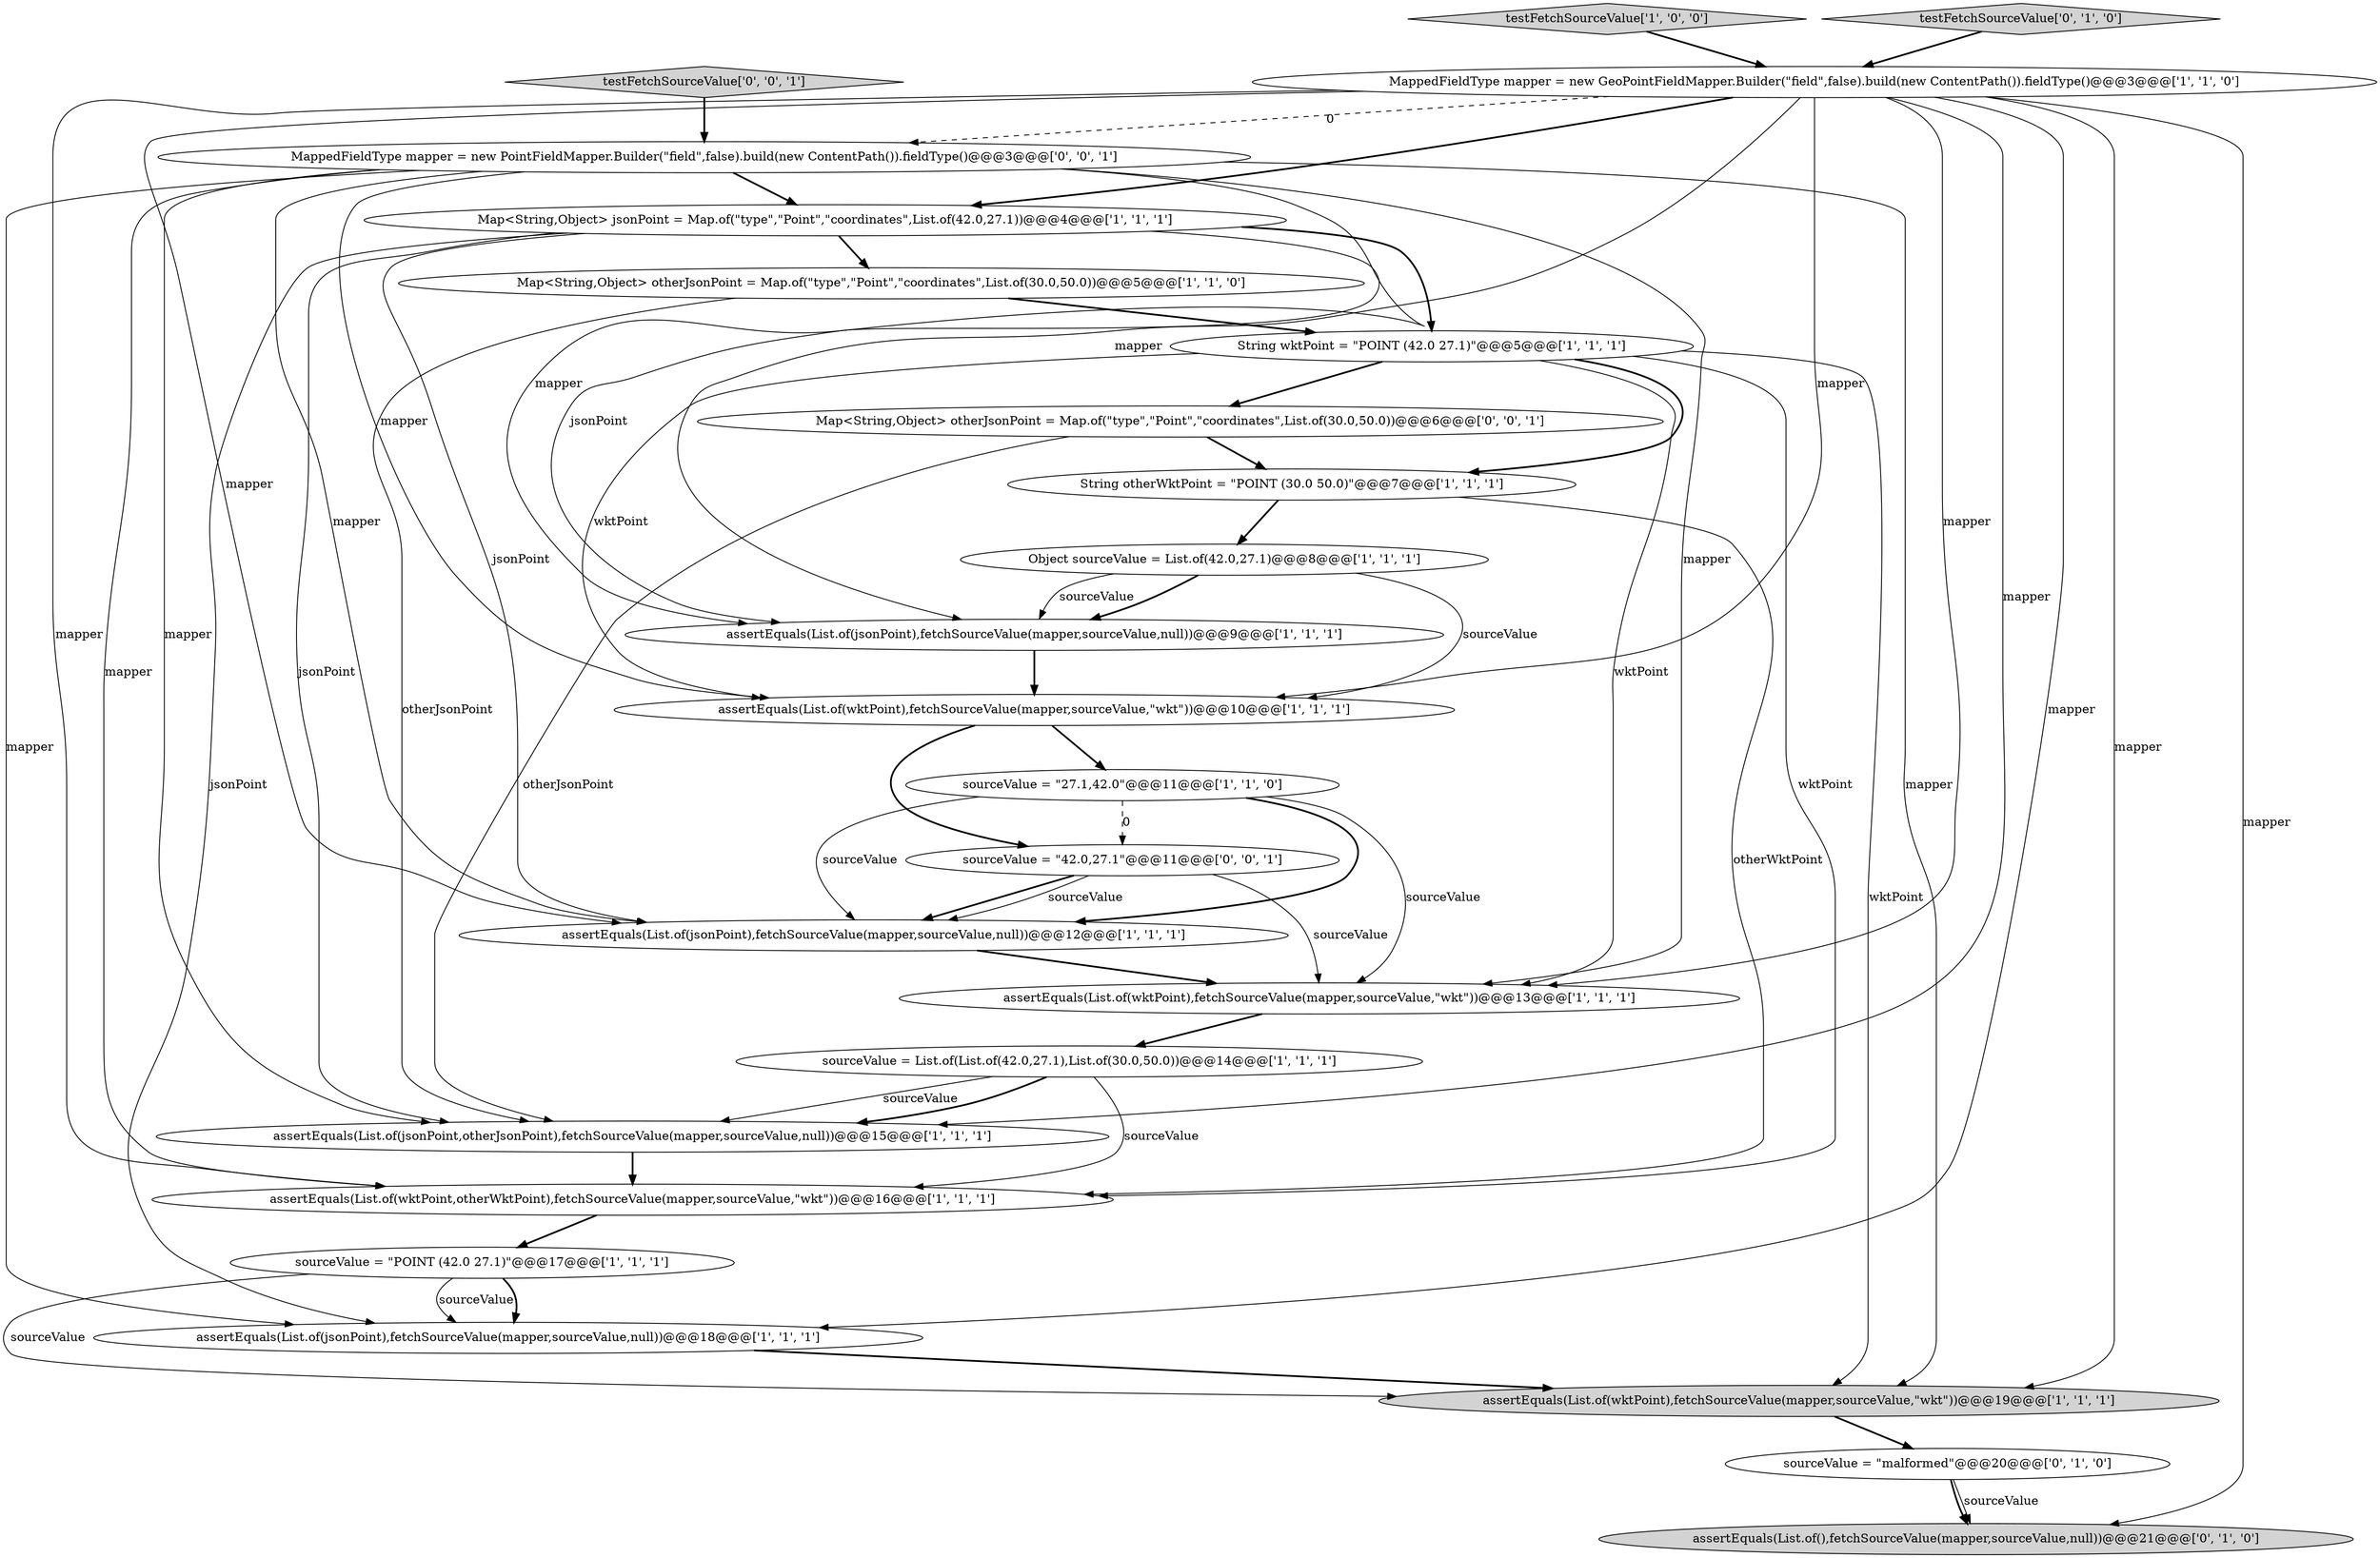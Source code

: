 digraph {
4 [style = filled, label = "testFetchSourceValue['1', '0', '0']", fillcolor = lightgray, shape = diamond image = "AAA0AAABBB1BBB"];
23 [style = filled, label = "Map<String,Object> otherJsonPoint = Map.of(\"type\",\"Point\",\"coordinates\",List.of(30.0,50.0))@@@6@@@['0', '0', '1']", fillcolor = white, shape = ellipse image = "AAA0AAABBB3BBB"];
10 [style = filled, label = "assertEquals(List.of(wktPoint),fetchSourceValue(mapper,sourceValue,\"wkt\"))@@@10@@@['1', '1', '1']", fillcolor = white, shape = ellipse image = "AAA0AAABBB1BBB"];
7 [style = filled, label = "String wktPoint = \"POINT (42.0 27.1)\"@@@5@@@['1', '1', '1']", fillcolor = white, shape = ellipse image = "AAA0AAABBB1BBB"];
1 [style = filled, label = "sourceValue = List.of(List.of(42.0,27.1),List.of(30.0,50.0))@@@14@@@['1', '1', '1']", fillcolor = white, shape = ellipse image = "AAA0AAABBB1BBB"];
16 [style = filled, label = "Map<String,Object> otherJsonPoint = Map.of(\"type\",\"Point\",\"coordinates\",List.of(30.0,50.0))@@@5@@@['1', '1', '0']", fillcolor = white, shape = ellipse image = "AAA0AAABBB1BBB"];
22 [style = filled, label = "testFetchSourceValue['0', '0', '1']", fillcolor = lightgray, shape = diamond image = "AAA0AAABBB3BBB"];
3 [style = filled, label = "String otherWktPoint = \"POINT (30.0 50.0)\"@@@7@@@['1', '1', '1']", fillcolor = white, shape = ellipse image = "AAA0AAABBB1BBB"];
21 [style = filled, label = "MappedFieldType mapper = new PointFieldMapper.Builder(\"field\",false).build(new ContentPath()).fieldType()@@@3@@@['0', '0', '1']", fillcolor = white, shape = ellipse image = "AAA0AAABBB3BBB"];
8 [style = filled, label = "assertEquals(List.of(wktPoint),fetchSourceValue(mapper,sourceValue,\"wkt\"))@@@13@@@['1', '1', '1']", fillcolor = white, shape = ellipse image = "AAA0AAABBB1BBB"];
12 [style = filled, label = "MappedFieldType mapper = new GeoPointFieldMapper.Builder(\"field\",false).build(new ContentPath()).fieldType()@@@3@@@['1', '1', '0']", fillcolor = white, shape = ellipse image = "AAA0AAABBB1BBB"];
15 [style = filled, label = "assertEquals(List.of(jsonPoint),fetchSourceValue(mapper,sourceValue,null))@@@9@@@['1', '1', '1']", fillcolor = white, shape = ellipse image = "AAA0AAABBB1BBB"];
18 [style = filled, label = "testFetchSourceValue['0', '1', '0']", fillcolor = lightgray, shape = diamond image = "AAA0AAABBB2BBB"];
0 [style = filled, label = "sourceValue = \"27.1,42.0\"@@@11@@@['1', '1', '0']", fillcolor = white, shape = ellipse image = "AAA0AAABBB1BBB"];
2 [style = filled, label = "assertEquals(List.of(wktPoint,otherWktPoint),fetchSourceValue(mapper,sourceValue,\"wkt\"))@@@16@@@['1', '1', '1']", fillcolor = white, shape = ellipse image = "AAA0AAABBB1BBB"];
14 [style = filled, label = "assertEquals(List.of(wktPoint),fetchSourceValue(mapper,sourceValue,\"wkt\"))@@@19@@@['1', '1', '1']", fillcolor = lightgray, shape = ellipse image = "AAA0AAABBB1BBB"];
24 [style = filled, label = "sourceValue = \"42.0,27.1\"@@@11@@@['0', '0', '1']", fillcolor = white, shape = ellipse image = "AAA0AAABBB3BBB"];
11 [style = filled, label = "Object sourceValue = List.of(42.0,27.1)@@@8@@@['1', '1', '1']", fillcolor = white, shape = ellipse image = "AAA0AAABBB1BBB"];
17 [style = filled, label = "assertEquals(List.of(jsonPoint,otherJsonPoint),fetchSourceValue(mapper,sourceValue,null))@@@15@@@['1', '1', '1']", fillcolor = white, shape = ellipse image = "AAA0AAABBB1BBB"];
9 [style = filled, label = "Map<String,Object> jsonPoint = Map.of(\"type\",\"Point\",\"coordinates\",List.of(42.0,27.1))@@@4@@@['1', '1', '1']", fillcolor = white, shape = ellipse image = "AAA0AAABBB1BBB"];
19 [style = filled, label = "sourceValue = \"malformed\"@@@20@@@['0', '1', '0']", fillcolor = white, shape = ellipse image = "AAA1AAABBB2BBB"];
13 [style = filled, label = "sourceValue = \"POINT (42.0 27.1)\"@@@17@@@['1', '1', '1']", fillcolor = white, shape = ellipse image = "AAA0AAABBB1BBB"];
20 [style = filled, label = "assertEquals(List.of(),fetchSourceValue(mapper,sourceValue,null))@@@21@@@['0', '1', '0']", fillcolor = lightgray, shape = ellipse image = "AAA1AAABBB2BBB"];
6 [style = filled, label = "assertEquals(List.of(jsonPoint),fetchSourceValue(mapper,sourceValue,null))@@@12@@@['1', '1', '1']", fillcolor = white, shape = ellipse image = "AAA0AAABBB1BBB"];
5 [style = filled, label = "assertEquals(List.of(jsonPoint),fetchSourceValue(mapper,sourceValue,null))@@@18@@@['1', '1', '1']", fillcolor = white, shape = ellipse image = "AAA0AAABBB1BBB"];
0->6 [style = bold, label=""];
23->3 [style = bold, label=""];
7->23 [style = bold, label=""];
5->14 [style = bold, label=""];
9->15 [style = solid, label="jsonPoint"];
21->5 [style = solid, label="mapper"];
3->11 [style = bold, label=""];
13->14 [style = solid, label="sourceValue"];
10->24 [style = bold, label=""];
13->5 [style = solid, label="sourceValue"];
1->17 [style = solid, label="sourceValue"];
21->6 [style = solid, label="mapper"];
7->8 [style = solid, label="wktPoint"];
7->14 [style = solid, label="wktPoint"];
3->2 [style = solid, label="otherWktPoint"];
2->13 [style = bold, label=""];
9->16 [style = bold, label=""];
19->20 [style = bold, label=""];
23->17 [style = solid, label="otherJsonPoint"];
24->8 [style = solid, label="sourceValue"];
9->5 [style = solid, label="jsonPoint"];
21->2 [style = solid, label="mapper"];
9->17 [style = solid, label="jsonPoint"];
16->17 [style = solid, label="otherJsonPoint"];
0->24 [style = dashed, label="0"];
11->15 [style = bold, label=""];
14->19 [style = bold, label=""];
12->17 [style = solid, label="mapper"];
12->20 [style = solid, label="mapper"];
21->15 [style = solid, label="mapper"];
21->8 [style = solid, label="mapper"];
6->8 [style = bold, label=""];
19->20 [style = solid, label="sourceValue"];
21->14 [style = solid, label="mapper"];
12->6 [style = solid, label="mapper"];
7->2 [style = solid, label="wktPoint"];
12->21 [style = dashed, label="0"];
8->1 [style = bold, label=""];
12->9 [style = bold, label=""];
7->3 [style = bold, label=""];
0->8 [style = solid, label="sourceValue"];
11->10 [style = solid, label="sourceValue"];
12->14 [style = solid, label="mapper"];
1->17 [style = bold, label=""];
12->2 [style = solid, label="mapper"];
12->5 [style = solid, label="mapper"];
21->17 [style = solid, label="mapper"];
4->12 [style = bold, label=""];
1->2 [style = solid, label="sourceValue"];
12->10 [style = solid, label="mapper"];
12->8 [style = solid, label="mapper"];
16->7 [style = bold, label=""];
21->10 [style = solid, label="mapper"];
0->6 [style = solid, label="sourceValue"];
22->21 [style = bold, label=""];
21->9 [style = bold, label=""];
18->12 [style = bold, label=""];
24->6 [style = bold, label=""];
9->6 [style = solid, label="jsonPoint"];
11->15 [style = solid, label="sourceValue"];
12->15 [style = solid, label="mapper"];
7->10 [style = solid, label="wktPoint"];
15->10 [style = bold, label=""];
13->5 [style = bold, label=""];
10->0 [style = bold, label=""];
24->6 [style = solid, label="sourceValue"];
17->2 [style = bold, label=""];
9->7 [style = bold, label=""];
}

